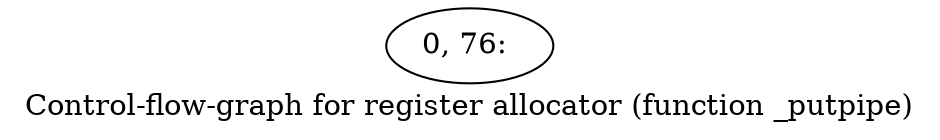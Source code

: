 digraph G {
graph [label="Control-flow-graph for register allocator (function _putpipe)"]
0[label="0, 76: "];
}
